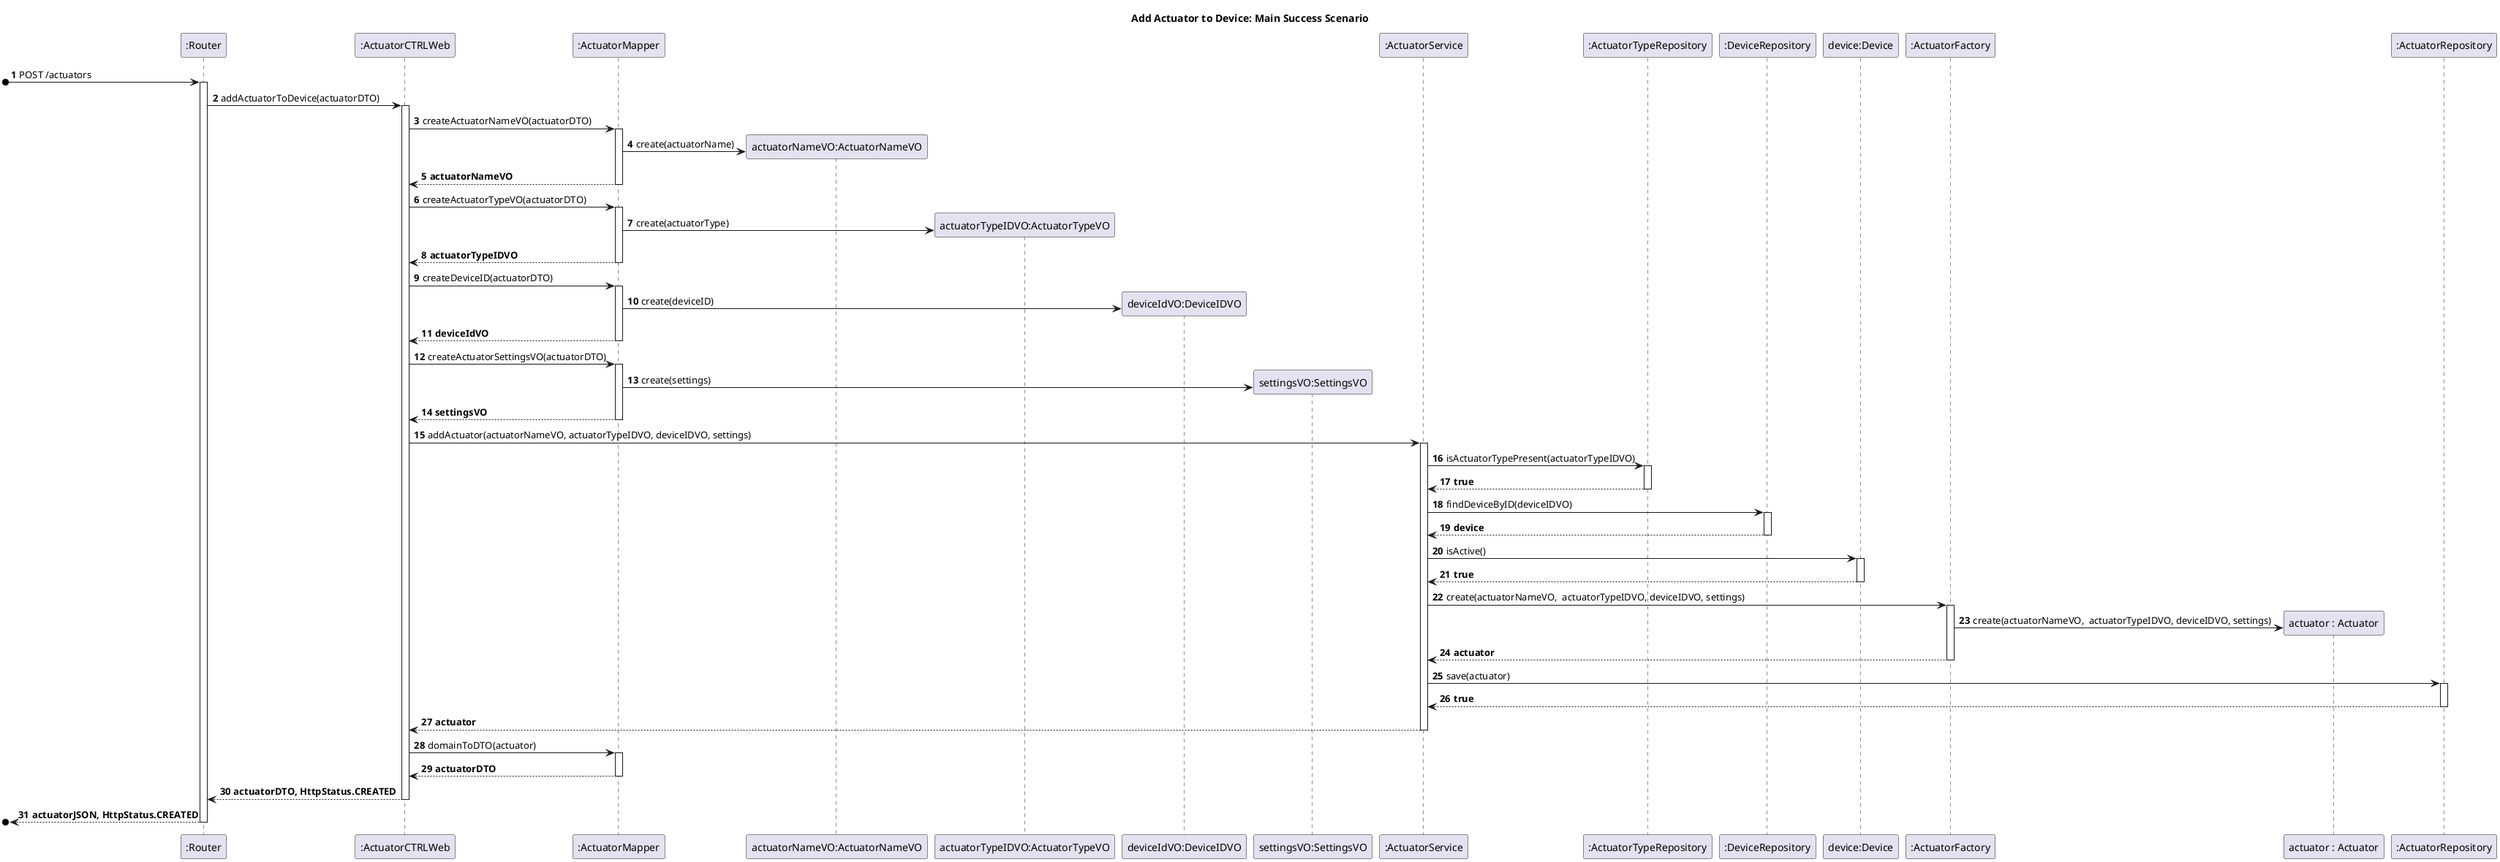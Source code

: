 @startuml

    title Add Actuator to Device: Main Success Scenario
    autonumber
participant ":Router" as R
participant ":ActuatorCTRLWeb" as C
participant ":ActuatorMapper" as AM
participant "actuatorNameVO:ActuatorNameVO" as name
participant "actuatorTypeIDVO:ActuatorTypeVO" as type
participant "deviceIdVO:DeviceIDVO" as devId
participant "settingsVO:SettingsVO" as set
participant ":ActuatorService" as AS
participant ":ActuatorTypeRepository" as ATR
participant ":DeviceRepository" as DR
participant "device:Device" as D
participant ":ActuatorFactory" as AF
participant "actuator : Actuator" as A
participant ":ActuatorRepository" as AR

[o-> R : POST /actuators
activate R

R -> C : addActuatorToDevice(actuatorDTO)
activate C

C -> AM : createActuatorNameVO(actuatorDTO)
activate AM
AM -> name** : create(actuatorName)
AM --> C : **actuatorNameVO**
deactivate AM

C -> AM : createActuatorTypeVO(actuatorDTO)
activate AM
AM -> type** : create(actuatorType)
AM --> C : **actuatorTypeIDVO**
deactivate AM

C -> AM : createDeviceID(actuatorDTO)
activate AM
AM -> devId** : create(deviceID)
AM --> C : **deviceIdVO**
deactivate AM


C -> AM : createActuatorSettingsVO(actuatorDTO)
activate AM
AM -> set** : create(settings)
AM --> C : **settingsVO**
deactivate AM

C -> AS : addActuator(actuatorNameVO, actuatorTypeIDVO, deviceIDVO, settings)
activate AS

AS -> ATR : isActuatorTypePresent(actuatorTypeIDVO)
activate ATR
ATR --> AS : **true**
deactivate ATR

AS -> DR : findDeviceByID(deviceIDVO)
activate DR
DR --> AS : **device**
deactivate DR
AS -> D : isActive()
activate D
D --> AS : **true**
deactivate D

AS -> AF : create(actuatorNameVO,  actuatorTypeIDVO, deviceIDVO, settings)
activate AF
AF -> A** : create(actuatorNameVO,  actuatorTypeIDVO, deviceIDVO, settings)
AF --> AS : **actuator**
deactivate AF

AS -> AR : save(actuator)
activate AR
AR --> AS : **true**
deactivate AR
AS --> C : **actuator**
deactivate AS
C -> AM : domainToDTO(actuator)
activate AM
AM --> C : **actuatorDTO**
deactivate AM
C --> R : **actuatorDTO, HttpStatus.CREATED**
deactivate C
[o<-- R : **actuatorJSON, HttpStatus.CREATED**
deactivate R
@enduml